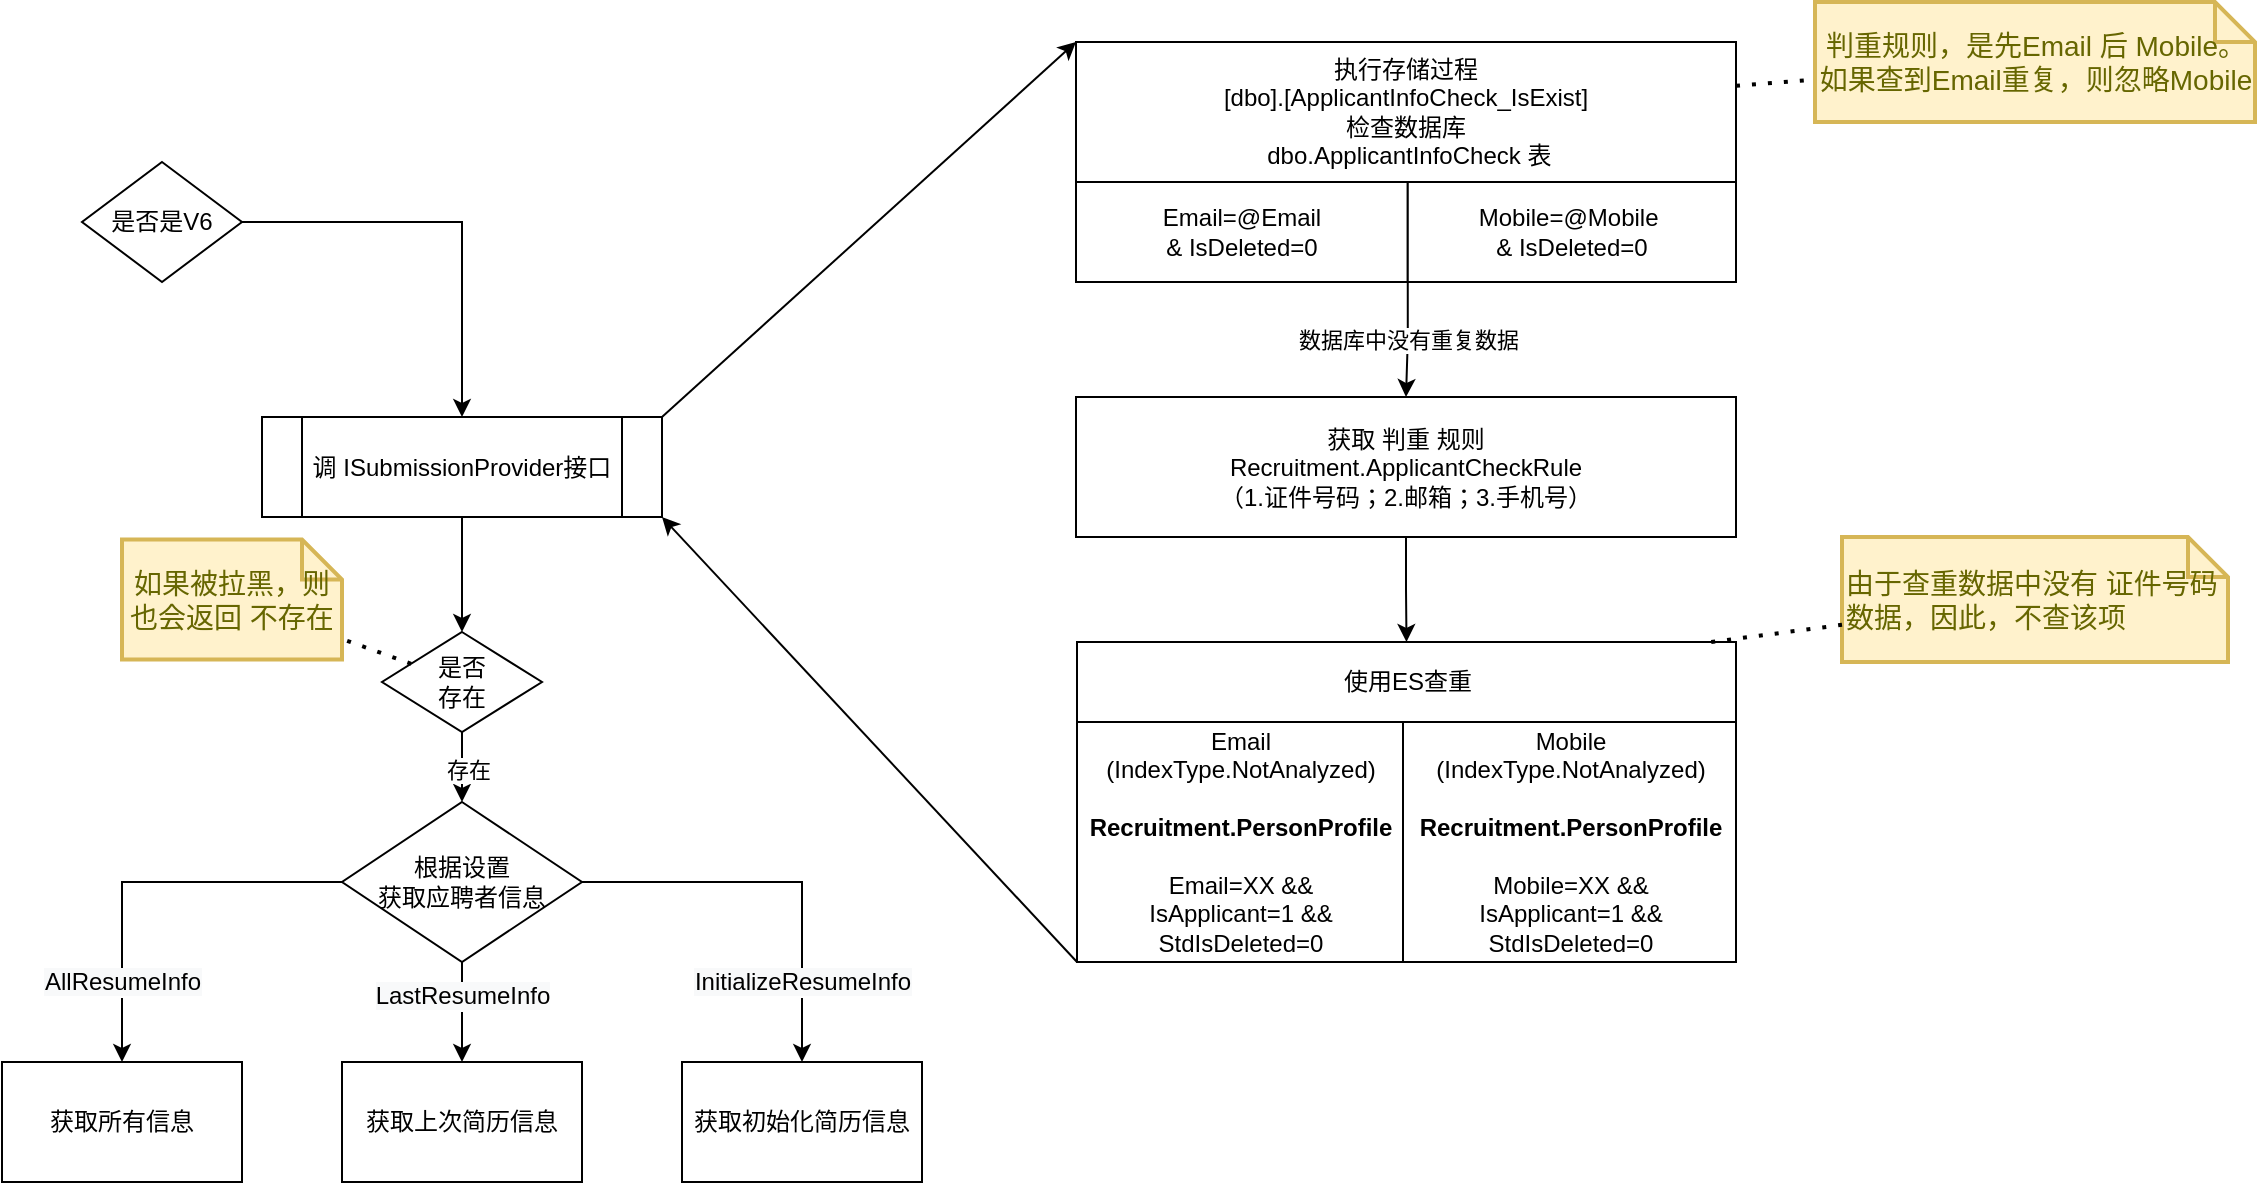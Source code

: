 <mxfile version="13.8.6" type="github">
  <diagram id="tZS09PzCN494BnaMnOVT" name="Page-1">
    <mxGraphModel dx="1422" dy="839" grid="1" gridSize="10" guides="1" tooltips="1" connect="1" arrows="1" fold="1" page="1" pageScale="1" pageWidth="1654" pageHeight="2336" math="0" shadow="0">
      <root>
        <mxCell id="0" />
        <mxCell id="1" parent="0" />
        <mxCell id="bZ2OmphxYjbZUKwyX0bz-39" style="edgeStyle=orthogonalEdgeStyle;rounded=0;orthogonalLoop=1;jettySize=auto;html=1;exitX=1;exitY=0.5;exitDx=0;exitDy=0;entryX=0.5;entryY=0;entryDx=0;entryDy=0;" edge="1" parent="1" source="bZ2OmphxYjbZUKwyX0bz-1" target="bZ2OmphxYjbZUKwyX0bz-2">
          <mxGeometry relative="1" as="geometry" />
        </mxCell>
        <mxCell id="bZ2OmphxYjbZUKwyX0bz-1" value="是否是V6" style="rhombus;whiteSpace=wrap;html=1;" vertex="1" parent="1">
          <mxGeometry x="330" y="110" width="80" height="60" as="geometry" />
        </mxCell>
        <mxCell id="bZ2OmphxYjbZUKwyX0bz-4" value="" style="edgeStyle=orthogonalEdgeStyle;rounded=0;orthogonalLoop=1;jettySize=auto;html=1;" edge="1" parent="1" source="bZ2OmphxYjbZUKwyX0bz-2" target="bZ2OmphxYjbZUKwyX0bz-3">
          <mxGeometry relative="1" as="geometry" />
        </mxCell>
        <mxCell id="bZ2OmphxYjbZUKwyX0bz-2" value="调 ISubmissionProvider接口" style="shape=process;whiteSpace=wrap;html=1;backgroundOutline=1;" vertex="1" parent="1">
          <mxGeometry x="420" y="237.5" width="200" height="50" as="geometry" />
        </mxCell>
        <mxCell id="bZ2OmphxYjbZUKwyX0bz-12" style="edgeStyle=orthogonalEdgeStyle;rounded=0;orthogonalLoop=1;jettySize=auto;html=1;exitX=0.5;exitY=1;exitDx=0;exitDy=0;entryX=0.5;entryY=0;entryDx=0;entryDy=0;" edge="1" parent="1" source="bZ2OmphxYjbZUKwyX0bz-3" target="bZ2OmphxYjbZUKwyX0bz-9">
          <mxGeometry relative="1" as="geometry" />
        </mxCell>
        <mxCell id="bZ2OmphxYjbZUKwyX0bz-16" value="存在" style="edgeLabel;html=1;align=center;verticalAlign=middle;resizable=0;points=[];" vertex="1" connectable="0" parent="bZ2OmphxYjbZUKwyX0bz-12">
          <mxGeometry x="0.098" y="3" relative="1" as="geometry">
            <mxPoint as="offset" />
          </mxGeometry>
        </mxCell>
        <mxCell id="bZ2OmphxYjbZUKwyX0bz-3" value="是否&lt;br&gt;存在" style="rhombus;whiteSpace=wrap;html=1;" vertex="1" parent="1">
          <mxGeometry x="480" y="345" width="80" height="50" as="geometry" />
        </mxCell>
        <mxCell id="bZ2OmphxYjbZUKwyX0bz-6" value="如果被拉黑，则也会返回 不存在" style="shape=note;strokeWidth=2;fontSize=14;size=20;whiteSpace=wrap;html=1;fillColor=#fff2cc;strokeColor=#d6b656;fontColor=#666600;" vertex="1" parent="1">
          <mxGeometry x="350" y="298.75" width="110" height="60" as="geometry" />
        </mxCell>
        <mxCell id="bZ2OmphxYjbZUKwyX0bz-7" value="" style="endArrow=none;dashed=1;html=1;dashPattern=1 3;strokeWidth=2;" edge="1" parent="1" source="bZ2OmphxYjbZUKwyX0bz-3" target="bZ2OmphxYjbZUKwyX0bz-6">
          <mxGeometry width="50" height="50" relative="1" as="geometry">
            <mxPoint x="360" y="370" as="sourcePoint" />
            <mxPoint x="410" y="320" as="targetPoint" />
          </mxGeometry>
        </mxCell>
        <mxCell id="bZ2OmphxYjbZUKwyX0bz-8" value="获取所有信息" style="rounded=0;whiteSpace=wrap;html=1;" vertex="1" parent="1">
          <mxGeometry x="290" y="560" width="120" height="60" as="geometry" />
        </mxCell>
        <mxCell id="bZ2OmphxYjbZUKwyX0bz-14" value="&lt;span style=&quot;color: rgb(0 , 0 , 0) ; font-family: &amp;#34;helvetica&amp;#34; ; font-size: 12px ; font-style: normal ; font-weight: 400 ; letter-spacing: normal ; text-align: center ; text-indent: 0px ; text-transform: none ; word-spacing: 0px ; background-color: rgb(248 , 249 , 250) ; display: inline ; float: none&quot;&gt;AllResumeInfo&lt;/span&gt;" style="edgeStyle=orthogonalEdgeStyle;rounded=0;orthogonalLoop=1;jettySize=auto;html=1;exitX=0;exitY=0.5;exitDx=0;exitDy=0;entryX=0.5;entryY=0;entryDx=0;entryDy=0;" edge="1" parent="1" source="bZ2OmphxYjbZUKwyX0bz-9" target="bZ2OmphxYjbZUKwyX0bz-8">
          <mxGeometry x="0.6" relative="1" as="geometry">
            <mxPoint as="offset" />
          </mxGeometry>
        </mxCell>
        <mxCell id="bZ2OmphxYjbZUKwyX0bz-15" value="&lt;span style=&quot;color: rgb(0 , 0 , 0) ; font-family: &amp;#34;helvetica&amp;#34; ; font-size: 12px ; font-style: normal ; font-weight: 400 ; letter-spacing: normal ; text-align: center ; text-indent: 0px ; text-transform: none ; word-spacing: 0px ; background-color: rgb(248 , 249 , 250) ; display: inline ; float: none&quot;&gt;InitializeResumeInfo&lt;/span&gt;" style="edgeStyle=orthogonalEdgeStyle;rounded=0;orthogonalLoop=1;jettySize=auto;html=1;exitX=1;exitY=0.5;exitDx=0;exitDy=0;entryX=0.5;entryY=0;entryDx=0;entryDy=0;" edge="1" parent="1" source="bZ2OmphxYjbZUKwyX0bz-9" target="bZ2OmphxYjbZUKwyX0bz-11">
          <mxGeometry x="0.6" relative="1" as="geometry">
            <mxPoint as="offset" />
          </mxGeometry>
        </mxCell>
        <mxCell id="bZ2OmphxYjbZUKwyX0bz-9" value="根据设置&lt;br&gt;获取应聘者信息" style="rhombus;whiteSpace=wrap;html=1;" vertex="1" parent="1">
          <mxGeometry x="460" y="430" width="120" height="80" as="geometry" />
        </mxCell>
        <mxCell id="bZ2OmphxYjbZUKwyX0bz-10" value="获取上次简历信息" style="rounded=0;whiteSpace=wrap;html=1;" vertex="1" parent="1">
          <mxGeometry x="460" y="560" width="120" height="60" as="geometry" />
        </mxCell>
        <mxCell id="bZ2OmphxYjbZUKwyX0bz-11" value="获取初始化简历信息" style="rounded=0;whiteSpace=wrap;html=1;" vertex="1" parent="1">
          <mxGeometry x="630" y="560" width="120" height="60" as="geometry" />
        </mxCell>
        <mxCell id="bZ2OmphxYjbZUKwyX0bz-17" value="使用ES查重" style="rounded=0;whiteSpace=wrap;html=1;" vertex="1" parent="1">
          <mxGeometry x="827.5" y="350" width="329.5" height="40" as="geometry" />
        </mxCell>
        <mxCell id="bZ2OmphxYjbZUKwyX0bz-38" style="rounded=0;orthogonalLoop=1;jettySize=auto;html=1;exitX=0;exitY=1;exitDx=0;exitDy=0;entryX=1;entryY=1;entryDx=0;entryDy=0;" edge="1" parent="1" source="bZ2OmphxYjbZUKwyX0bz-19" target="bZ2OmphxYjbZUKwyX0bz-2">
          <mxGeometry relative="1" as="geometry" />
        </mxCell>
        <mxCell id="bZ2OmphxYjbZUKwyX0bz-19" value="Email&lt;br&gt;(IndexType.NotAnalyzed)&lt;br&gt;&lt;br&gt;&lt;b&gt;Recruitment.PersonProfile&lt;br&gt;&lt;/b&gt;&lt;br&gt;Email=XX &amp;amp;&amp;amp;&lt;br&gt;IsApplicant=1 &amp;amp;&amp;amp;&lt;br&gt;StdIsDeleted=0" style="rounded=0;whiteSpace=wrap;html=1;" vertex="1" parent="1">
          <mxGeometry x="827.5" y="390" width="163" height="120" as="geometry" />
        </mxCell>
        <mxCell id="bZ2OmphxYjbZUKwyX0bz-20" value="Mobile&lt;br&gt;(IndexType.NotAnalyzed)&lt;br&gt;&lt;br&gt;&lt;b&gt;Recruitment.PersonProfile&lt;br&gt;&lt;/b&gt;&lt;br&gt;Mobile=XX &amp;amp;&amp;amp;&lt;br&gt;IsApplicant=1 &amp;amp;&amp;amp;&lt;br&gt;StdIsDeleted=0&lt;b&gt;&lt;br&gt;&lt;/b&gt;" style="rounded=0;whiteSpace=wrap;html=1;" vertex="1" parent="1">
          <mxGeometry x="990.5" y="390" width="166.5" height="120" as="geometry" />
        </mxCell>
        <mxCell id="bZ2OmphxYjbZUKwyX0bz-24" value="执行存储过程&lt;br&gt;[dbo].[ApplicantInfoCheck_IsExist]&lt;br&gt;检查数据库&lt;br&gt;&amp;nbsp;dbo.ApplicantInfoCheck 表" style="rounded=0;whiteSpace=wrap;html=1;" vertex="1" parent="1">
          <mxGeometry x="827" y="50" width="330" height="70" as="geometry" />
        </mxCell>
        <mxCell id="bZ2OmphxYjbZUKwyX0bz-33" value="数据库中没有重复数据" style="edgeStyle=orthogonalEdgeStyle;rounded=0;orthogonalLoop=1;jettySize=auto;html=1;exitX=1;exitY=1;exitDx=0;exitDy=0;entryX=0.5;entryY=0;entryDx=0;entryDy=0;" edge="1" parent="1" source="bZ2OmphxYjbZUKwyX0bz-25" target="bZ2OmphxYjbZUKwyX0bz-29">
          <mxGeometry relative="1" as="geometry" />
        </mxCell>
        <mxCell id="bZ2OmphxYjbZUKwyX0bz-25" value="Email=@Email &lt;br&gt;&amp;amp; IsDeleted=0" style="rounded=0;whiteSpace=wrap;html=1;" vertex="1" parent="1">
          <mxGeometry x="827" y="120" width="165.88" height="50" as="geometry" />
        </mxCell>
        <mxCell id="bZ2OmphxYjbZUKwyX0bz-26" value="Mobile=@Mobile&amp;nbsp;&lt;br&gt;&amp;amp; IsDeleted=0" style="rounded=0;whiteSpace=wrap;html=1;" vertex="1" parent="1">
          <mxGeometry x="992.88" y="120" width="164.12" height="50" as="geometry" />
        </mxCell>
        <mxCell id="bZ2OmphxYjbZUKwyX0bz-30" value="" style="edgeStyle=orthogonalEdgeStyle;rounded=0;orthogonalLoop=1;jettySize=auto;html=1;" edge="1" parent="1" source="bZ2OmphxYjbZUKwyX0bz-29" target="bZ2OmphxYjbZUKwyX0bz-17">
          <mxGeometry relative="1" as="geometry" />
        </mxCell>
        <mxCell id="bZ2OmphxYjbZUKwyX0bz-29" value="获取 判重 规则&lt;br&gt;Recruitment.ApplicantCheckRule&lt;br&gt;（1.证件号码；2.邮箱；3.手机号）" style="rounded=0;whiteSpace=wrap;html=1;" vertex="1" parent="1">
          <mxGeometry x="827" y="227.5" width="330" height="70" as="geometry" />
        </mxCell>
        <mxCell id="bZ2OmphxYjbZUKwyX0bz-31" value="由于查重数据中没有 证件号码 数据，因此，不查该项" style="shape=note;strokeWidth=2;fontSize=14;size=20;whiteSpace=wrap;html=1;fillColor=#fff2cc;strokeColor=#d6b656;fontColor=#666600;align=left;" vertex="1" parent="1">
          <mxGeometry x="1210" y="297.5" width="193" height="62.5" as="geometry" />
        </mxCell>
        <mxCell id="bZ2OmphxYjbZUKwyX0bz-32" value="" style="endArrow=none;dashed=1;html=1;dashPattern=1 3;strokeWidth=2;" edge="1" parent="1" source="bZ2OmphxYjbZUKwyX0bz-17" target="bZ2OmphxYjbZUKwyX0bz-31">
          <mxGeometry width="50" height="50" relative="1" as="geometry">
            <mxPoint x="1217" y="440" as="sourcePoint" />
            <mxPoint x="1267" y="390" as="targetPoint" />
          </mxGeometry>
        </mxCell>
        <mxCell id="bZ2OmphxYjbZUKwyX0bz-34" value="判重规则，是先Email 后 Mobile。如果查到Email重复，则忽略Mobile" style="shape=note;strokeWidth=2;fontSize=14;size=20;whiteSpace=wrap;html=1;fillColor=#fff2cc;strokeColor=#d6b656;fontColor=#666600;" vertex="1" parent="1">
          <mxGeometry x="1196.5" y="30" width="220" height="60" as="geometry" />
        </mxCell>
        <mxCell id="bZ2OmphxYjbZUKwyX0bz-35" value="" style="endArrow=none;dashed=1;html=1;dashPattern=1 3;strokeWidth=2;" edge="1" parent="1" source="bZ2OmphxYjbZUKwyX0bz-24" target="bZ2OmphxYjbZUKwyX0bz-34">
          <mxGeometry width="50" height="50" relative="1" as="geometry">
            <mxPoint x="1280" y="120" as="sourcePoint" />
            <mxPoint x="1330" y="70" as="targetPoint" />
          </mxGeometry>
        </mxCell>
        <mxCell id="bZ2OmphxYjbZUKwyX0bz-37" value="" style="endArrow=classic;html=1;entryX=0;entryY=0;entryDx=0;entryDy=0;exitX=1;exitY=0;exitDx=0;exitDy=0;" edge="1" parent="1" source="bZ2OmphxYjbZUKwyX0bz-2" target="bZ2OmphxYjbZUKwyX0bz-24">
          <mxGeometry width="50" height="50" relative="1" as="geometry">
            <mxPoint x="640" y="260" as="sourcePoint" />
            <mxPoint x="690" y="210" as="targetPoint" />
          </mxGeometry>
        </mxCell>
        <mxCell id="bZ2OmphxYjbZUKwyX0bz-13" value="&lt;span style=&quot;color: rgb(0 , 0 , 0) ; font-family: &amp;#34;helvetica&amp;#34; ; font-size: 12px ; font-style: normal ; font-weight: 400 ; letter-spacing: normal ; text-align: center ; text-indent: 0px ; text-transform: none ; word-spacing: 0px ; background-color: rgb(248 , 249 , 250) ; display: inline ; float: none&quot;&gt;LastResumeInfo&lt;/span&gt;" style="edgeStyle=orthogonalEdgeStyle;rounded=0;orthogonalLoop=1;jettySize=auto;html=1;" edge="1" parent="1" source="bZ2OmphxYjbZUKwyX0bz-9" target="bZ2OmphxYjbZUKwyX0bz-10">
          <mxGeometry x="-0.333" relative="1" as="geometry">
            <mxPoint as="offset" />
          </mxGeometry>
        </mxCell>
      </root>
    </mxGraphModel>
  </diagram>
</mxfile>
